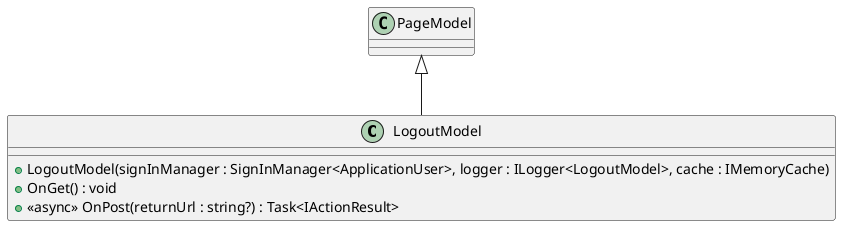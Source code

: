 @startuml LogoutModel
class LogoutModel  {
    + LogoutModel(signInManager : SignInManager<ApplicationUser>, logger : ILogger<LogoutModel>, cache : IMemoryCache)
    + OnGet() : void
    + <<async>> OnPost(returnUrl : string?) : Task<IActionResult>
}
PageModel <|-- LogoutModel
@enduml
